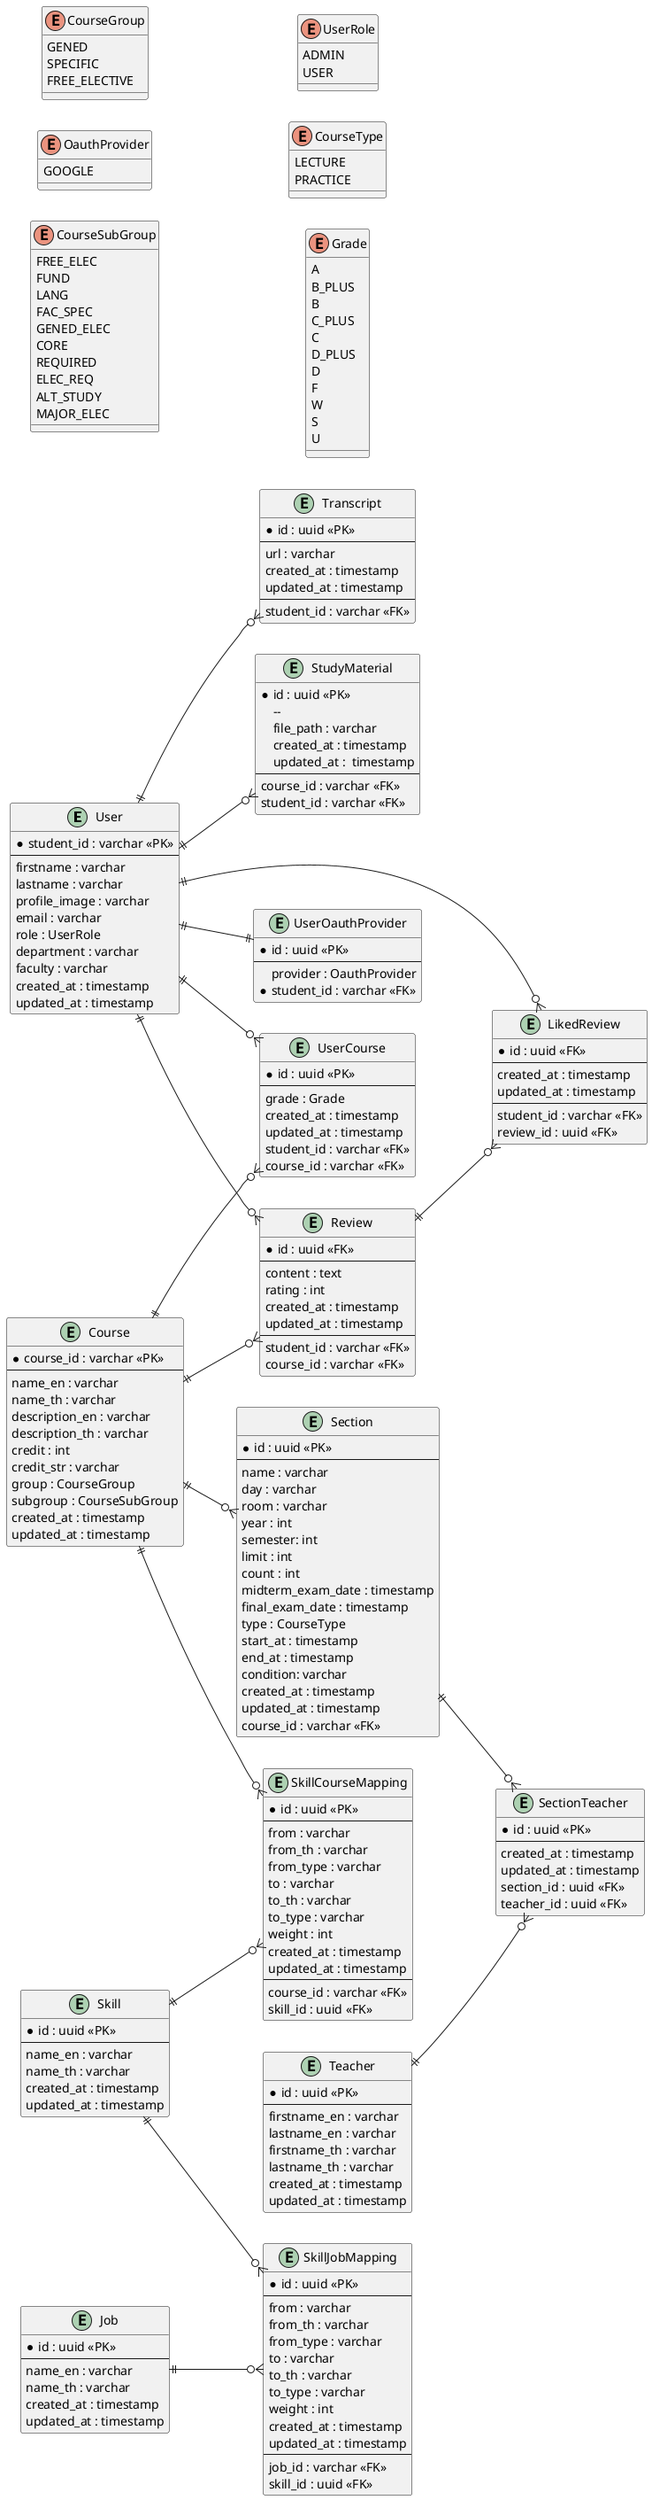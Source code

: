 @startuml REG_Helper_ER
left to right direction

entity User {
  * student_id : varchar <<PK>>
  --
  firstname : varchar
  lastname : varchar
  profile_image : varchar
  email : varchar
  role : UserRole
  department : varchar
  faculty : varchar
  created_at : timestamp
  updated_at : timestamp
}

entity UserOauthProvider {
  * id : uuid <<PK>>
  --
  provider : OauthProvider
  * student_id : varchar <<FK>>
}

entity Transcript {
  * id : uuid <<PK>>
  --
  url : varchar
  created_at : timestamp
  updated_at : timestamp
  --
  student_id : varchar <<FK>>
}

entity Course {
  * course_id : varchar <<PK>>
  --
  name_en : varchar
  name_th : varchar
  description_en : varchar
  description_th : varchar
  credit : int
  credit_str : varchar
  group : CourseGroup
  subgroup : CourseSubGroup
  created_at : timestamp
  updated_at : timestamp
}

entity Section {
  * id : uuid <<PK>>
  --
  name : varchar
  day : varchar
  room : varchar
  year : int
  semester: int
  limit : int
  count : int
  midterm_exam_date : timestamp
  final_exam_date : timestamp
  type : CourseType
  start_at : timestamp
  end_at : timestamp
  condition: varchar
  created_at : timestamp
  updated_at : timestamp
  course_id : varchar <<FK>>
}

entity Teacher {
  * id : uuid <<PK>>
  --
  firstname_en : varchar
  lastname_en : varchar
  firstname_th : varchar
  lastname_th : varchar
  created_at : timestamp
  updated_at : timestamp
}

entity SectionTeacher {
  * id : uuid <<PK>>
  --
  created_at : timestamp
  updated_at : timestamp
  section_id : uuid <<FK>>
  teacher_id : uuid <<FK>>
}

entity UserCourse {
  * id : uuid <<PK>>
  --
  grade : Grade
  created_at : timestamp
  updated_at : timestamp
  student_id : varchar <<FK>>
  course_id : varchar <<FK>>
}

entity Skill {
  * id : uuid <<PK>>
  --
  name_en : varchar
  name_th : varchar
  created_at : timestamp
  updated_at : timestamp
}

entity StudyMaterial {
  * id : uuid <<PK>>
  -- 
  file_path : varchar
  created_at : timestamp
  updated_at :  timestamp
  --
  course_id : varchar <<FK>>
  student_id : varchar <<FK>>
}

entity LikedReview {
  * id : uuid <<FK>>
  --
  created_at : timestamp
  updated_at : timestamp
  --
  student_id : varchar <<FK>>
  review_id : uuid <<FK>>
}

entity Review {
  * id : uuid <<FK>>
  --
  content : text
  rating : int
  created_at : timestamp
  updated_at : timestamp
  --
  student_id : varchar <<FK>>
  course_id : varchar <<FK>>
}

entity Job {
  * id : uuid <<PK>>
  --
  name_en : varchar
  name_th : varchar
  created_at : timestamp
  updated_at : timestamp
}

entity SkillJobMapping {
  * id : uuid <<PK>>
  --
  from : varchar
  from_th : varchar
  from_type : varchar
  to : varchar
  to_th : varchar
  to_type : varchar
  weight : int
  created_at : timestamp
  updated_at : timestamp
  --
  job_id : varchar <<FK>>
  skill_id : uuid <<FK>>
}

entity SkillCourseMapping {
  * id : uuid <<PK>>
  --
  from : varchar
  from_th : varchar
  from_type : varchar
  to : varchar
  to_th : varchar
  to_type : varchar
  weight : int
  created_at : timestamp
  updated_at : timestamp
  --
  course_id : varchar <<FK>>
  skill_id : uuid <<FK>>
}

enum CourseGroup {
  GENED
  SPECIFIC
  FREE_ELECTIVE
}

enum OauthProvider {
  GOOGLE
}

enum CourseSubGroup {
  FREE_ELEC
  FUND
  LANG
  FAC_SPEC
  GENED_ELEC
  CORE
  REQUIRED
  ELEC_REQ
  ALT_STUDY
  MAJOR_ELEC
}

enum UserRole {
  ADMIN
  USER
}

enum CourseType {
  LECTURE
  PRACTICE
}

enum Grade {
  A
  B_PLUS
  B
  C_PLUS
  C
  D_PLUS
  D
  F
  W
  S
  U
}

User ||--o{ Transcript
User ||--|| UserOauthProvider
User ||--o{ UserCourse
Course ||--o{ UserCourse
Course ||--o{ Section
Course ||--o{ SkillCourseMapping
Skill ||--o{ SkillCourseMapping
Skill ||--o{ SkillJobMapping
Job ||--o{ SkillJobMapping
Section ||--o{ SectionTeacher
Teacher ||--o{ SectionTeacher
User ||--o{ Review
User ||-o{ LikedReview
Review ||--o{ LikedReview
Course ||--o{ Review
User ||--o{ StudyMaterial


@enduml
